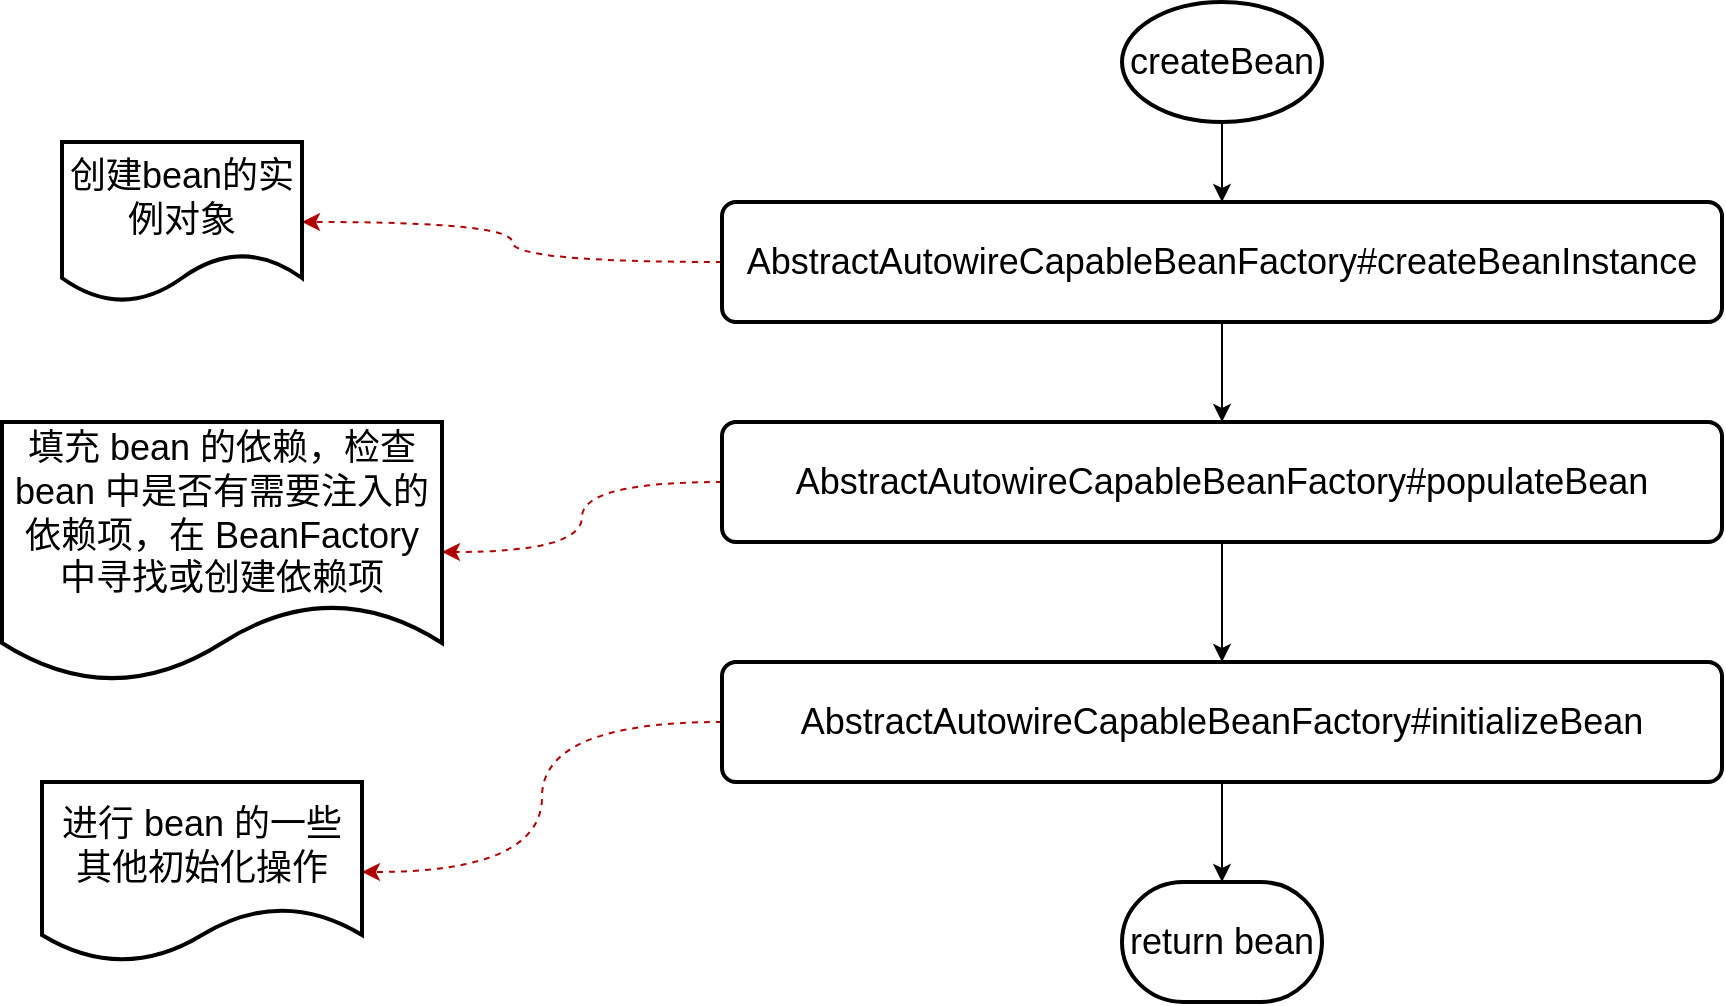 <mxfile version="20.8.10" type="github">
  <diagram name="第 1 页" id="Nxgzc3p3YOLyP9FR1XZx">
    <mxGraphModel dx="2261" dy="796" grid="1" gridSize="10" guides="1" tooltips="1" connect="1" arrows="1" fold="1" page="1" pageScale="1" pageWidth="827" pageHeight="1169" math="0" shadow="0">
      <root>
        <mxCell id="0" />
        <mxCell id="1" parent="0" />
        <mxCell id="aJl2VTmac9srV1adn-Y9-5" style="edgeStyle=orthogonalEdgeStyle;rounded=0;orthogonalLoop=1;jettySize=auto;html=1;fontSize=18;" edge="1" parent="1" source="aJl2VTmac9srV1adn-Y9-2" target="aJl2VTmac9srV1adn-Y9-3">
          <mxGeometry relative="1" as="geometry" />
        </mxCell>
        <mxCell id="aJl2VTmac9srV1adn-Y9-12" value="" style="edgeStyle=orthogonalEdgeStyle;orthogonalLoop=1;jettySize=auto;html=1;fontSize=18;curved=1;fillColor=#e51400;strokeColor=#B20000;dashed=1;" edge="1" parent="1" source="aJl2VTmac9srV1adn-Y9-2" target="aJl2VTmac9srV1adn-Y9-11">
          <mxGeometry relative="1" as="geometry" />
        </mxCell>
        <mxCell id="aJl2VTmac9srV1adn-Y9-2" value="&lt;font style=&quot;font-size: 18px;&quot;&gt;AbstractAutowireCapableBeanFactory#createBeanInstance&lt;/font&gt;" style="rounded=1;whiteSpace=wrap;html=1;absoluteArcSize=1;arcSize=14;strokeWidth=2;" vertex="1" parent="1">
          <mxGeometry x="180" y="260" width="500" height="60" as="geometry" />
        </mxCell>
        <mxCell id="aJl2VTmac9srV1adn-Y9-6" style="edgeStyle=orthogonalEdgeStyle;rounded=0;orthogonalLoop=1;jettySize=auto;html=1;fontSize=18;" edge="1" parent="1" source="aJl2VTmac9srV1adn-Y9-3" target="aJl2VTmac9srV1adn-Y9-4">
          <mxGeometry relative="1" as="geometry" />
        </mxCell>
        <mxCell id="aJl2VTmac9srV1adn-Y9-14" value="" style="edgeStyle=orthogonalEdgeStyle;orthogonalLoop=1;jettySize=auto;html=1;fontSize=18;curved=1;fillColor=#e51400;strokeColor=#B20000;dashed=1;" edge="1" parent="1" source="aJl2VTmac9srV1adn-Y9-3" target="aJl2VTmac9srV1adn-Y9-13">
          <mxGeometry relative="1" as="geometry" />
        </mxCell>
        <mxCell id="aJl2VTmac9srV1adn-Y9-3" value="&lt;font style=&quot;font-size: 18px;&quot;&gt;AbstractAutowireCapableBeanFactory#populateBean&lt;/font&gt;" style="rounded=1;whiteSpace=wrap;html=1;absoluteArcSize=1;arcSize=14;strokeWidth=2;" vertex="1" parent="1">
          <mxGeometry x="180" y="370" width="500" height="60" as="geometry" />
        </mxCell>
        <mxCell id="aJl2VTmac9srV1adn-Y9-8" style="edgeStyle=orthogonalEdgeStyle;rounded=0;orthogonalLoop=1;jettySize=auto;html=1;fontSize=18;" edge="1" parent="1" source="aJl2VTmac9srV1adn-Y9-4" target="aJl2VTmac9srV1adn-Y9-7">
          <mxGeometry relative="1" as="geometry" />
        </mxCell>
        <mxCell id="aJl2VTmac9srV1adn-Y9-16" value="" style="edgeStyle=orthogonalEdgeStyle;orthogonalLoop=1;jettySize=auto;html=1;fontSize=18;curved=1;fillColor=#e51400;strokeColor=#B20000;dashed=1;" edge="1" parent="1" source="aJl2VTmac9srV1adn-Y9-4" target="aJl2VTmac9srV1adn-Y9-15">
          <mxGeometry relative="1" as="geometry" />
        </mxCell>
        <mxCell id="aJl2VTmac9srV1adn-Y9-4" value="&lt;font style=&quot;font-size: 18px;&quot;&gt;AbstractAutowireCapableBeanFactory#initializeBean&lt;/font&gt;" style="rounded=1;whiteSpace=wrap;html=1;absoluteArcSize=1;arcSize=14;strokeWidth=2;" vertex="1" parent="1">
          <mxGeometry x="180" y="490" width="500" height="60" as="geometry" />
        </mxCell>
        <mxCell id="aJl2VTmac9srV1adn-Y9-7" value="return bean" style="strokeWidth=2;html=1;shape=mxgraph.flowchart.terminator;whiteSpace=wrap;fontSize=18;" vertex="1" parent="1">
          <mxGeometry x="380" y="600" width="100" height="60" as="geometry" />
        </mxCell>
        <mxCell id="aJl2VTmac9srV1adn-Y9-10" style="edgeStyle=orthogonalEdgeStyle;rounded=0;orthogonalLoop=1;jettySize=auto;html=1;entryX=0.5;entryY=0;entryDx=0;entryDy=0;fontSize=18;" edge="1" parent="1" source="aJl2VTmac9srV1adn-Y9-9" target="aJl2VTmac9srV1adn-Y9-2">
          <mxGeometry relative="1" as="geometry" />
        </mxCell>
        <mxCell id="aJl2VTmac9srV1adn-Y9-9" value="createBean" style="strokeWidth=2;html=1;shape=mxgraph.flowchart.start_1;whiteSpace=wrap;fontSize=18;" vertex="1" parent="1">
          <mxGeometry x="380" y="160" width="100" height="60" as="geometry" />
        </mxCell>
        <mxCell id="aJl2VTmac9srV1adn-Y9-11" value="&lt;font style=&quot;font-size: 18px;&quot;&gt;创建bean的实例对象&lt;/font&gt;" style="shape=document;whiteSpace=wrap;html=1;boundedLbl=1;rounded=1;arcSize=14;strokeWidth=2;" vertex="1" parent="1">
          <mxGeometry x="-150" y="230" width="120" height="80" as="geometry" />
        </mxCell>
        <mxCell id="aJl2VTmac9srV1adn-Y9-13" value="&lt;font style=&quot;font-size: 18px;&quot;&gt;填充 bean 的依赖，检查 bean 中是否有需要注入的依赖项，在 BeanFactory 中寻找或创建依赖项&lt;/font&gt;" style="shape=document;whiteSpace=wrap;html=1;boundedLbl=1;rounded=1;arcSize=14;strokeWidth=2;" vertex="1" parent="1">
          <mxGeometry x="-180" y="370" width="220" height="130" as="geometry" />
        </mxCell>
        <mxCell id="aJl2VTmac9srV1adn-Y9-15" value="&lt;font style=&quot;font-size: 18px;&quot;&gt;进行 bean 的一些其他初始化操作&lt;/font&gt;" style="shape=document;whiteSpace=wrap;html=1;boundedLbl=1;rounded=1;arcSize=14;strokeWidth=2;" vertex="1" parent="1">
          <mxGeometry x="-160" y="550" width="160" height="90" as="geometry" />
        </mxCell>
      </root>
    </mxGraphModel>
  </diagram>
</mxfile>
